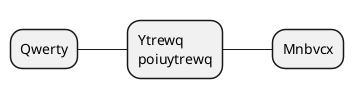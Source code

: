 {
  "sha1": "bu5bsfomo06fypqoputxudehjue7eep",
  "insertion": {
    "when": "2024-05-30T20:48:22.162Z",
    "url": "https://forum.plantuml.net/16147/the-horizontal-alignment-style-does-not-work-correctly",
    "user": "plantuml@gmail.com"
  }
}
@startmindmap
+ Qwerty
++ Ytrewq\npoiuytrewq<<s1>>
+++ Mnbvcx

@endmindmap
